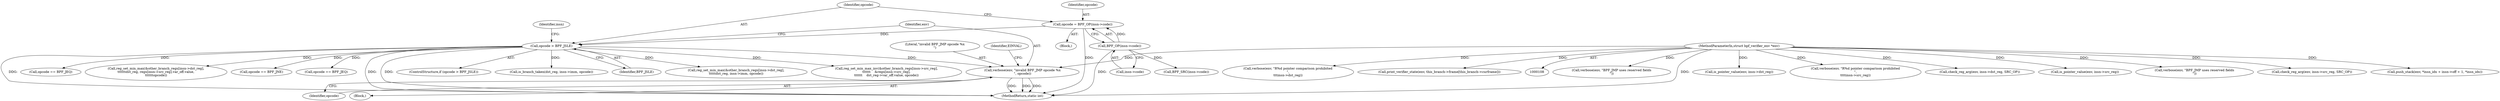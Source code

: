 digraph "0_linux_979d63d50c0c0f7bc537bf821e056cc9fe5abd38_0@pointer" {
"1000147" [label="(Call,verbose(env, \"invalid BPF_JMP opcode %x\n\", opcode))"];
"1000109" [label="(MethodParameterIn,struct bpf_verifier_env *env)"];
"1000143" [label="(Call,opcode > BPF_JSLE)"];
"1000135" [label="(Call,opcode = BPF_OP(insn->code))"];
"1000137" [label="(Call,BPF_OP(insn->code))"];
"1000145" [label="(Identifier,BPF_JSLE)"];
"1000169" [label="(Call,verbose(env, \"BPF_JMP uses reserved fields\n\"))"];
"1000529" [label="(MethodReturn,static int)"];
"1000137" [label="(Call,BPF_OP(insn->code))"];
"1000143" [label="(Call,opcode > BPF_JSLE)"];
"1000427" [label="(Call,reg_set_min_max(&other_branch_regs[insn->dst_reg],\n\t\t\t\t\tdst_reg, insn->imm, opcode))"];
"1000153" [label="(Identifier,EINVAL)"];
"1000150" [label="(Identifier,opcode)"];
"1000497" [label="(Call,is_pointer_value(env, insn->dst_reg))"];
"1000156" [label="(Call,BPF_SRC(insn->code))"];
"1000194" [label="(Call,verbose(env, \"R%d pointer comparison prohibited\n\",\n\t\t\t\tinsn->src_reg))"];
"1000220" [label="(Call,check_reg_arg(env, insn->dst_reg, SRC_OP))"];
"1000136" [label="(Identifier,opcode)"];
"1000188" [label="(Call,is_pointer_value(env, insn->src_reg))"];
"1000135" [label="(Call,opcode = BPF_OP(insn->code))"];
"1000158" [label="(Identifier,insn)"];
"1000212" [label="(Call,verbose(env, \"BPF_JMP uses reserved fields\n\"))"];
"1000109" [label="(MethodParameterIn,struct bpf_verifier_env *env)"];
"1000177" [label="(Call,check_reg_arg(env, insn->src_reg, SRC_OP))"];
"1000278" [label="(Call,push_stack(env, *insn_idx + insn->off + 1, *insn_idx))"];
"1000365" [label="(Call,reg_set_min_max_inv(&other_branch_regs[insn->src_reg],\n\t\t\t\t\t\t    &regs[insn->src_reg],\n\t\t\t\t\t\t    dst_reg->var_off.value, opcode))"];
"1000455" [label="(Call,opcode == BPF_JEQ)"];
"1000147" [label="(Call,verbose(env, \"invalid BPF_JMP opcode %x\n\", opcode))"];
"1000341" [label="(Call,reg_set_min_max(&other_branch_regs[insn->dst_reg],\n\t\t\t\t\t\tdst_reg, regs[insn->src_reg].var_off.value,\n\t\t\t\t\t\topcode))"];
"1000503" [label="(Call,verbose(env, \"R%d pointer comparison prohibited\n\",\n\t\t\tinsn->dst_reg))"];
"1000518" [label="(Call,print_verifier_state(env, this_branch->frame[this_branch->curframe]))"];
"1000144" [label="(Identifier,opcode)"];
"1000149" [label="(Literal,\"invalid BPF_JMP opcode %x\n\")"];
"1000471" [label="(Call,opcode == BPF_JNE)"];
"1000112" [label="(Block,)"];
"1000146" [label="(Block,)"];
"1000387" [label="(Call,opcode == BPF_JEQ)"];
"1000142" [label="(ControlStructure,if (opcode > BPF_JSLE))"];
"1000148" [label="(Identifier,env)"];
"1000249" [label="(Call,is_branch_taken(dst_reg, insn->imm, opcode))"];
"1000138" [label="(Call,insn->code)"];
"1000147" -> "1000146"  [label="AST: "];
"1000147" -> "1000150"  [label="CFG: "];
"1000148" -> "1000147"  [label="AST: "];
"1000149" -> "1000147"  [label="AST: "];
"1000150" -> "1000147"  [label="AST: "];
"1000153" -> "1000147"  [label="CFG: "];
"1000147" -> "1000529"  [label="DDG: "];
"1000147" -> "1000529"  [label="DDG: "];
"1000147" -> "1000529"  [label="DDG: "];
"1000109" -> "1000147"  [label="DDG: "];
"1000143" -> "1000147"  [label="DDG: "];
"1000109" -> "1000108"  [label="AST: "];
"1000109" -> "1000529"  [label="DDG: "];
"1000109" -> "1000169"  [label="DDG: "];
"1000109" -> "1000177"  [label="DDG: "];
"1000109" -> "1000188"  [label="DDG: "];
"1000109" -> "1000194"  [label="DDG: "];
"1000109" -> "1000212"  [label="DDG: "];
"1000109" -> "1000220"  [label="DDG: "];
"1000109" -> "1000278"  [label="DDG: "];
"1000109" -> "1000497"  [label="DDG: "];
"1000109" -> "1000503"  [label="DDG: "];
"1000109" -> "1000518"  [label="DDG: "];
"1000143" -> "1000142"  [label="AST: "];
"1000143" -> "1000145"  [label="CFG: "];
"1000144" -> "1000143"  [label="AST: "];
"1000145" -> "1000143"  [label="AST: "];
"1000148" -> "1000143"  [label="CFG: "];
"1000158" -> "1000143"  [label="CFG: "];
"1000143" -> "1000529"  [label="DDG: "];
"1000143" -> "1000529"  [label="DDG: "];
"1000143" -> "1000529"  [label="DDG: "];
"1000135" -> "1000143"  [label="DDG: "];
"1000143" -> "1000249"  [label="DDG: "];
"1000143" -> "1000341"  [label="DDG: "];
"1000143" -> "1000365"  [label="DDG: "];
"1000143" -> "1000387"  [label="DDG: "];
"1000143" -> "1000427"  [label="DDG: "];
"1000143" -> "1000455"  [label="DDG: "];
"1000143" -> "1000471"  [label="DDG: "];
"1000135" -> "1000112"  [label="AST: "];
"1000135" -> "1000137"  [label="CFG: "];
"1000136" -> "1000135"  [label="AST: "];
"1000137" -> "1000135"  [label="AST: "];
"1000144" -> "1000135"  [label="CFG: "];
"1000135" -> "1000529"  [label="DDG: "];
"1000137" -> "1000135"  [label="DDG: "];
"1000137" -> "1000138"  [label="CFG: "];
"1000138" -> "1000137"  [label="AST: "];
"1000137" -> "1000529"  [label="DDG: "];
"1000137" -> "1000156"  [label="DDG: "];
}
